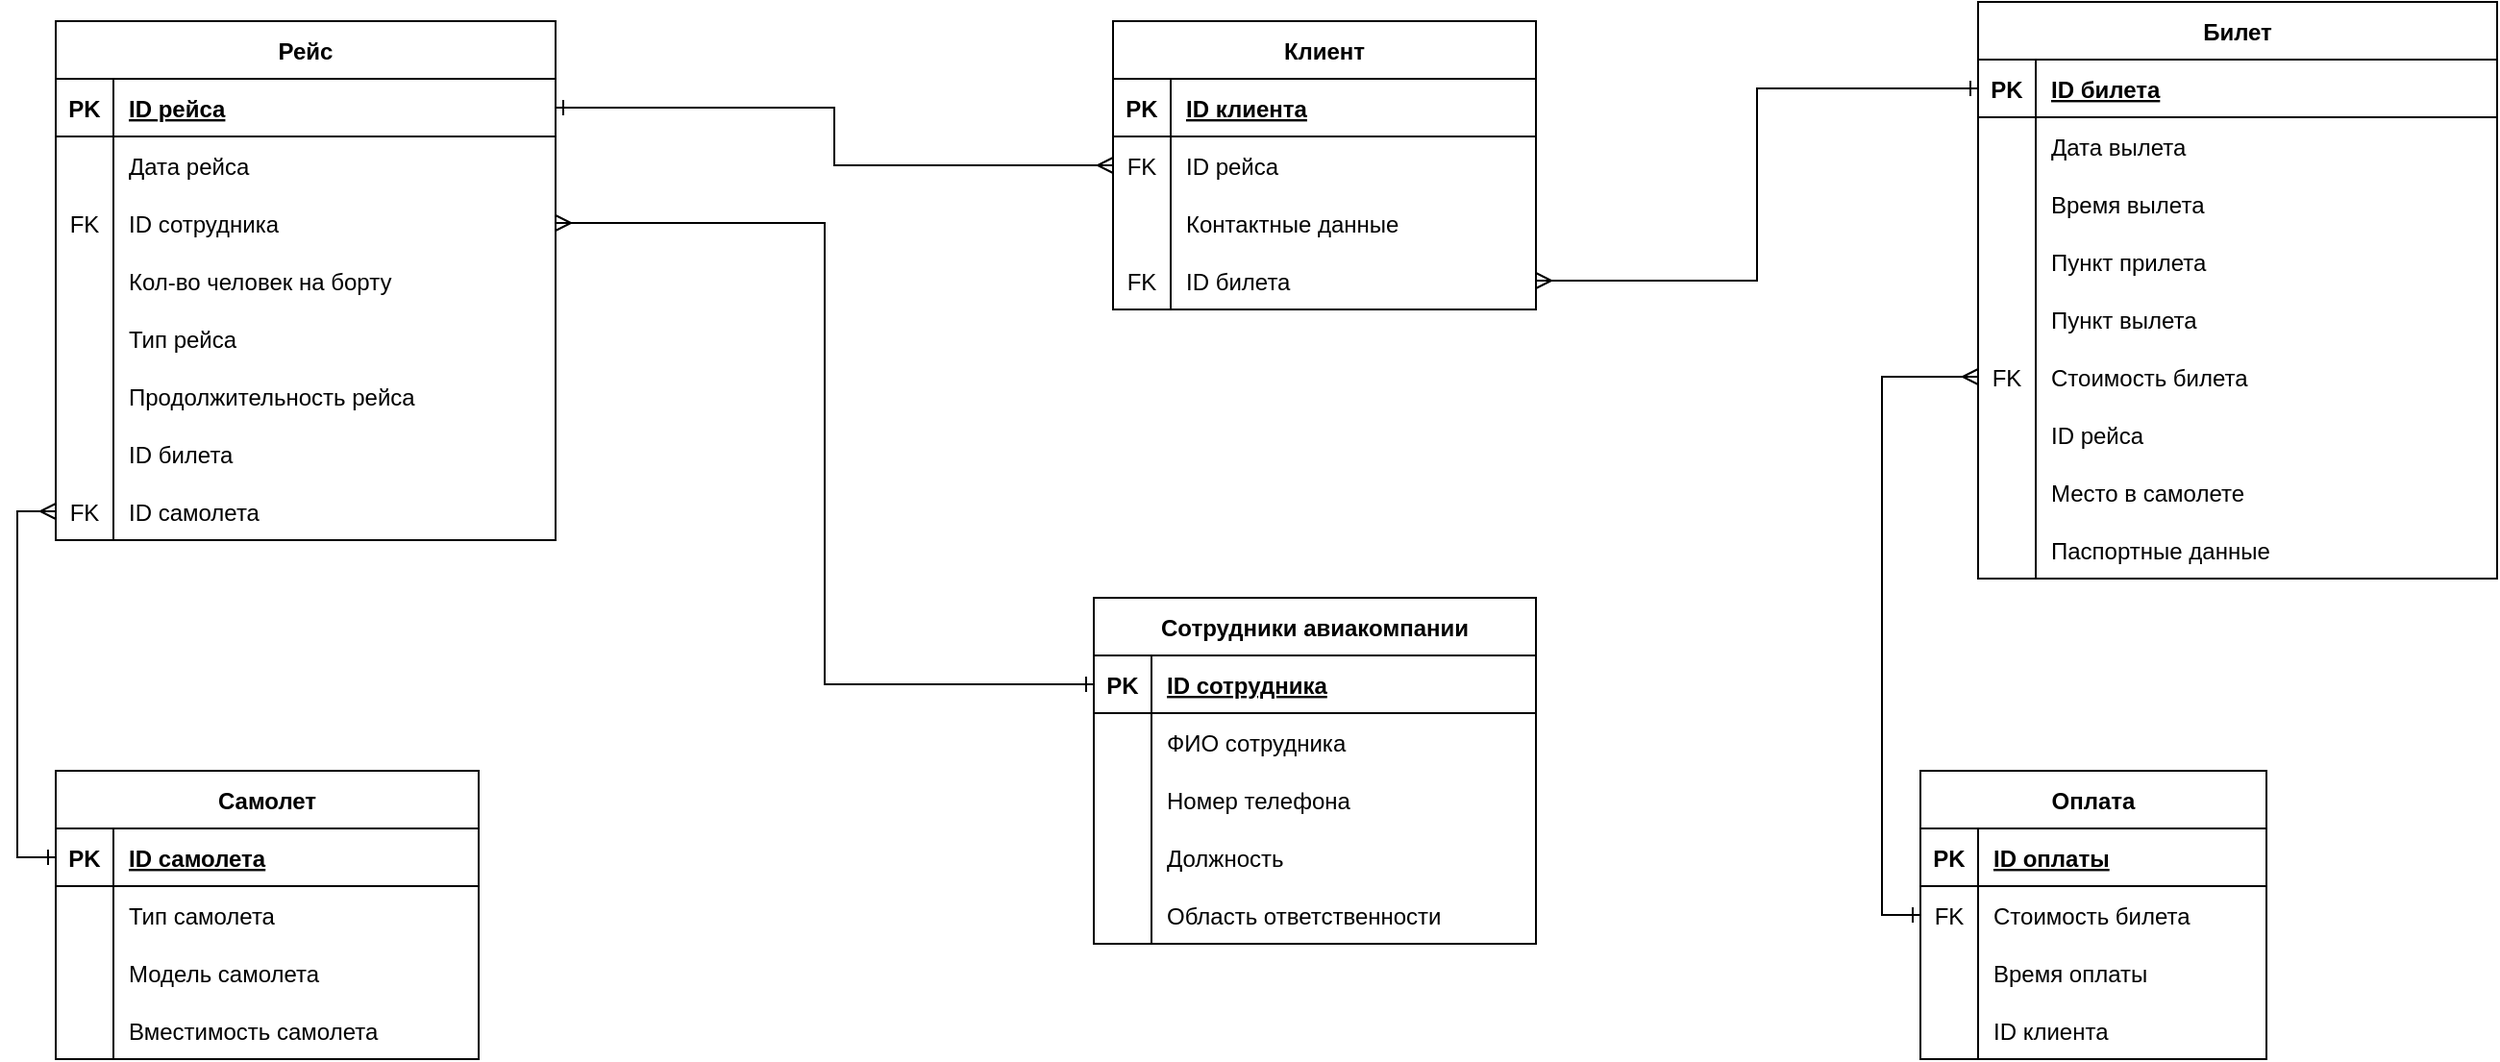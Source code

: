<mxfile version="20.5.3" type="device"><diagram id="mZNyuh8ODdB-5tFxRqID" name="Страница 1"><mxGraphModel dx="2591" dy="737" grid="1" gridSize="10" guides="1" tooltips="1" connect="1" arrows="1" fold="1" page="1" pageScale="1" pageWidth="1169" pageHeight="827" math="0" shadow="0"><root><mxCell id="0"/><mxCell id="1" parent="0"/><mxCell id="AOl_K4Vu2gxYPUio9iii-1" value="Клиент" style="shape=table;startSize=30;container=1;collapsible=1;childLayout=tableLayout;fixedRows=1;rowLines=0;fontStyle=1;align=center;resizeLast=1;" parent="1" vertex="1"><mxGeometry x="70" y="140" width="220" height="150" as="geometry"/></mxCell><mxCell id="AOl_K4Vu2gxYPUio9iii-2" value="" style="shape=tableRow;horizontal=0;startSize=0;swimlaneHead=0;swimlaneBody=0;fillColor=none;collapsible=0;dropTarget=0;points=[[0,0.5],[1,0.5]];portConstraint=eastwest;top=0;left=0;right=0;bottom=1;" parent="AOl_K4Vu2gxYPUio9iii-1" vertex="1"><mxGeometry y="30" width="220" height="30" as="geometry"/></mxCell><mxCell id="AOl_K4Vu2gxYPUio9iii-3" value="PK" style="shape=partialRectangle;connectable=0;fillColor=none;top=0;left=0;bottom=0;right=0;fontStyle=1;overflow=hidden;" parent="AOl_K4Vu2gxYPUio9iii-2" vertex="1"><mxGeometry width="30" height="30" as="geometry"><mxRectangle width="30" height="30" as="alternateBounds"/></mxGeometry></mxCell><mxCell id="AOl_K4Vu2gxYPUio9iii-4" value="ID клиента" style="shape=partialRectangle;connectable=0;fillColor=none;top=0;left=0;bottom=0;right=0;align=left;spacingLeft=6;fontStyle=5;overflow=hidden;" parent="AOl_K4Vu2gxYPUio9iii-2" vertex="1"><mxGeometry x="30" width="190" height="30" as="geometry"><mxRectangle width="190" height="30" as="alternateBounds"/></mxGeometry></mxCell><mxCell id="AOl_K4Vu2gxYPUio9iii-5" value="" style="shape=tableRow;horizontal=0;startSize=0;swimlaneHead=0;swimlaneBody=0;fillColor=none;collapsible=0;dropTarget=0;points=[[0,0.5],[1,0.5]];portConstraint=eastwest;top=0;left=0;right=0;bottom=0;" parent="AOl_K4Vu2gxYPUio9iii-1" vertex="1"><mxGeometry y="60" width="220" height="30" as="geometry"/></mxCell><mxCell id="AOl_K4Vu2gxYPUio9iii-6" value="FK" style="shape=partialRectangle;connectable=0;fillColor=none;top=0;left=0;bottom=0;right=0;editable=1;overflow=hidden;" parent="AOl_K4Vu2gxYPUio9iii-5" vertex="1"><mxGeometry width="30" height="30" as="geometry"><mxRectangle width="30" height="30" as="alternateBounds"/></mxGeometry></mxCell><mxCell id="AOl_K4Vu2gxYPUio9iii-7" value="ID рейса " style="shape=partialRectangle;connectable=0;fillColor=none;top=0;left=0;bottom=0;right=0;align=left;spacingLeft=6;overflow=hidden;" parent="AOl_K4Vu2gxYPUio9iii-5" vertex="1"><mxGeometry x="30" width="190" height="30" as="geometry"><mxRectangle width="190" height="30" as="alternateBounds"/></mxGeometry></mxCell><mxCell id="gtutglqUhu_4NHxTx8Qu-15" style="shape=tableRow;horizontal=0;startSize=0;swimlaneHead=0;swimlaneBody=0;fillColor=none;collapsible=0;dropTarget=0;points=[[0,0.5],[1,0.5]];portConstraint=eastwest;top=0;left=0;right=0;bottom=0;" parent="AOl_K4Vu2gxYPUio9iii-1" vertex="1"><mxGeometry y="90" width="220" height="30" as="geometry"/></mxCell><mxCell id="gtutglqUhu_4NHxTx8Qu-16" style="shape=partialRectangle;connectable=0;fillColor=none;top=0;left=0;bottom=0;right=0;editable=1;overflow=hidden;" parent="gtutglqUhu_4NHxTx8Qu-15" vertex="1"><mxGeometry width="30" height="30" as="geometry"><mxRectangle width="30" height="30" as="alternateBounds"/></mxGeometry></mxCell><mxCell id="gtutglqUhu_4NHxTx8Qu-17" value="Контактные данные" style="shape=partialRectangle;connectable=0;fillColor=none;top=0;left=0;bottom=0;right=0;align=left;spacingLeft=6;overflow=hidden;" parent="gtutglqUhu_4NHxTx8Qu-15" vertex="1"><mxGeometry x="30" width="190" height="30" as="geometry"><mxRectangle width="190" height="30" as="alternateBounds"/></mxGeometry></mxCell><mxCell id="gtutglqUhu_4NHxTx8Qu-21" style="shape=tableRow;horizontal=0;startSize=0;swimlaneHead=0;swimlaneBody=0;fillColor=none;collapsible=0;dropTarget=0;points=[[0,0.5],[1,0.5]];portConstraint=eastwest;top=0;left=0;right=0;bottom=0;" parent="AOl_K4Vu2gxYPUio9iii-1" vertex="1"><mxGeometry y="120" width="220" height="30" as="geometry"/></mxCell><mxCell id="gtutglqUhu_4NHxTx8Qu-22" value="FK" style="shape=partialRectangle;connectable=0;fillColor=none;top=0;left=0;bottom=0;right=0;editable=1;overflow=hidden;" parent="gtutglqUhu_4NHxTx8Qu-21" vertex="1"><mxGeometry width="30" height="30" as="geometry"><mxRectangle width="30" height="30" as="alternateBounds"/></mxGeometry></mxCell><mxCell id="gtutglqUhu_4NHxTx8Qu-23" value="ID билета" style="shape=partialRectangle;connectable=0;fillColor=none;top=0;left=0;bottom=0;right=0;align=left;spacingLeft=6;overflow=hidden;" parent="gtutglqUhu_4NHxTx8Qu-21" vertex="1"><mxGeometry x="30" width="190" height="30" as="geometry"><mxRectangle width="190" height="30" as="alternateBounds"/></mxGeometry></mxCell><mxCell id="1QBqiDR37XiQ3ATs7lgn-14" value="Сотрудники авиакомпании" style="shape=table;startSize=30;container=1;collapsible=1;childLayout=tableLayout;fixedRows=1;rowLines=0;fontStyle=1;align=center;resizeLast=1;" parent="1" vertex="1"><mxGeometry x="60" y="440" width="230" height="180" as="geometry"/></mxCell><mxCell id="1QBqiDR37XiQ3ATs7lgn-15" value="" style="shape=tableRow;horizontal=0;startSize=0;swimlaneHead=0;swimlaneBody=0;fillColor=none;collapsible=0;dropTarget=0;points=[[0,0.5],[1,0.5]];portConstraint=eastwest;top=0;left=0;right=0;bottom=1;" parent="1QBqiDR37XiQ3ATs7lgn-14" vertex="1"><mxGeometry y="30" width="230" height="30" as="geometry"/></mxCell><mxCell id="1QBqiDR37XiQ3ATs7lgn-16" value="PK" style="shape=partialRectangle;connectable=0;fillColor=none;top=0;left=0;bottom=0;right=0;fontStyle=1;overflow=hidden;" parent="1QBqiDR37XiQ3ATs7lgn-15" vertex="1"><mxGeometry width="30" height="30" as="geometry"><mxRectangle width="30" height="30" as="alternateBounds"/></mxGeometry></mxCell><mxCell id="1QBqiDR37XiQ3ATs7lgn-17" value="ID сотрудника" style="shape=partialRectangle;connectable=0;fillColor=none;top=0;left=0;bottom=0;right=0;align=left;spacingLeft=6;fontStyle=5;overflow=hidden;" parent="1QBqiDR37XiQ3ATs7lgn-15" vertex="1"><mxGeometry x="30" width="200" height="30" as="geometry"><mxRectangle width="200" height="30" as="alternateBounds"/></mxGeometry></mxCell><mxCell id="1QBqiDR37XiQ3ATs7lgn-18" value="" style="shape=tableRow;horizontal=0;startSize=0;swimlaneHead=0;swimlaneBody=0;fillColor=none;collapsible=0;dropTarget=0;points=[[0,0.5],[1,0.5]];portConstraint=eastwest;top=0;left=0;right=0;bottom=0;" parent="1QBqiDR37XiQ3ATs7lgn-14" vertex="1"><mxGeometry y="60" width="230" height="30" as="geometry"/></mxCell><mxCell id="1QBqiDR37XiQ3ATs7lgn-19" value="" style="shape=partialRectangle;connectable=0;fillColor=none;top=0;left=0;bottom=0;right=0;editable=1;overflow=hidden;" parent="1QBqiDR37XiQ3ATs7lgn-18" vertex="1"><mxGeometry width="30" height="30" as="geometry"><mxRectangle width="30" height="30" as="alternateBounds"/></mxGeometry></mxCell><mxCell id="1QBqiDR37XiQ3ATs7lgn-20" value="ФИО сотрудника" style="shape=partialRectangle;connectable=0;fillColor=none;top=0;left=0;bottom=0;right=0;align=left;spacingLeft=6;overflow=hidden;" parent="1QBqiDR37XiQ3ATs7lgn-18" vertex="1"><mxGeometry x="30" width="200" height="30" as="geometry"><mxRectangle width="200" height="30" as="alternateBounds"/></mxGeometry></mxCell><mxCell id="1QBqiDR37XiQ3ATs7lgn-21" value="" style="shape=tableRow;horizontal=0;startSize=0;swimlaneHead=0;swimlaneBody=0;fillColor=none;collapsible=0;dropTarget=0;points=[[0,0.5],[1,0.5]];portConstraint=eastwest;top=0;left=0;right=0;bottom=0;" parent="1QBqiDR37XiQ3ATs7lgn-14" vertex="1"><mxGeometry y="90" width="230" height="30" as="geometry"/></mxCell><mxCell id="1QBqiDR37XiQ3ATs7lgn-22" value="" style="shape=partialRectangle;connectable=0;fillColor=none;top=0;left=0;bottom=0;right=0;editable=1;overflow=hidden;" parent="1QBqiDR37XiQ3ATs7lgn-21" vertex="1"><mxGeometry width="30" height="30" as="geometry"><mxRectangle width="30" height="30" as="alternateBounds"/></mxGeometry></mxCell><mxCell id="1QBqiDR37XiQ3ATs7lgn-23" value="Номер телефона" style="shape=partialRectangle;connectable=0;fillColor=none;top=0;left=0;bottom=0;right=0;align=left;spacingLeft=6;overflow=hidden;" parent="1QBqiDR37XiQ3ATs7lgn-21" vertex="1"><mxGeometry x="30" width="200" height="30" as="geometry"><mxRectangle width="200" height="30" as="alternateBounds"/></mxGeometry></mxCell><mxCell id="1QBqiDR37XiQ3ATs7lgn-24" value="" style="shape=tableRow;horizontal=0;startSize=0;swimlaneHead=0;swimlaneBody=0;fillColor=none;collapsible=0;dropTarget=0;points=[[0,0.5],[1,0.5]];portConstraint=eastwest;top=0;left=0;right=0;bottom=0;" parent="1QBqiDR37XiQ3ATs7lgn-14" vertex="1"><mxGeometry y="120" width="230" height="30" as="geometry"/></mxCell><mxCell id="1QBqiDR37XiQ3ATs7lgn-25" value="" style="shape=partialRectangle;connectable=0;fillColor=none;top=0;left=0;bottom=0;right=0;editable=1;overflow=hidden;" parent="1QBqiDR37XiQ3ATs7lgn-24" vertex="1"><mxGeometry width="30" height="30" as="geometry"><mxRectangle width="30" height="30" as="alternateBounds"/></mxGeometry></mxCell><mxCell id="1QBqiDR37XiQ3ATs7lgn-26" value="Должность" style="shape=partialRectangle;connectable=0;fillColor=none;top=0;left=0;bottom=0;right=0;align=left;spacingLeft=6;overflow=hidden;" parent="1QBqiDR37XiQ3ATs7lgn-24" vertex="1"><mxGeometry x="30" width="200" height="30" as="geometry"><mxRectangle width="200" height="30" as="alternateBounds"/></mxGeometry></mxCell><mxCell id="1QBqiDR37XiQ3ATs7lgn-40" style="shape=tableRow;horizontal=0;startSize=0;swimlaneHead=0;swimlaneBody=0;fillColor=none;collapsible=0;dropTarget=0;points=[[0,0.5],[1,0.5]];portConstraint=eastwest;top=0;left=0;right=0;bottom=0;" parent="1QBqiDR37XiQ3ATs7lgn-14" vertex="1"><mxGeometry y="150" width="230" height="30" as="geometry"/></mxCell><mxCell id="1QBqiDR37XiQ3ATs7lgn-41" style="shape=partialRectangle;connectable=0;fillColor=none;top=0;left=0;bottom=0;right=0;editable=1;overflow=hidden;" parent="1QBqiDR37XiQ3ATs7lgn-40" vertex="1"><mxGeometry width="30" height="30" as="geometry"><mxRectangle width="30" height="30" as="alternateBounds"/></mxGeometry></mxCell><mxCell id="1QBqiDR37XiQ3ATs7lgn-42" value="Область ответственности" style="shape=partialRectangle;connectable=0;fillColor=none;top=0;left=0;bottom=0;right=0;align=left;spacingLeft=6;overflow=hidden;" parent="1QBqiDR37XiQ3ATs7lgn-40" vertex="1"><mxGeometry x="30" width="200" height="30" as="geometry"><mxRectangle width="200" height="30" as="alternateBounds"/></mxGeometry></mxCell><mxCell id="gtutglqUhu_4NHxTx8Qu-24" value="Билет" style="shape=table;startSize=30;container=1;collapsible=1;childLayout=tableLayout;fixedRows=1;rowLines=0;fontStyle=1;align=center;resizeLast=1;" parent="1" vertex="1"><mxGeometry x="520" y="130" width="270" height="300" as="geometry"/></mxCell><mxCell id="gtutglqUhu_4NHxTx8Qu-25" value="" style="shape=tableRow;horizontal=0;startSize=0;swimlaneHead=0;swimlaneBody=0;fillColor=none;collapsible=0;dropTarget=0;points=[[0,0.5],[1,0.5]];portConstraint=eastwest;top=0;left=0;right=0;bottom=1;" parent="gtutglqUhu_4NHxTx8Qu-24" vertex="1"><mxGeometry y="30" width="270" height="30" as="geometry"/></mxCell><mxCell id="gtutglqUhu_4NHxTx8Qu-26" value="PK" style="shape=partialRectangle;connectable=0;fillColor=none;top=0;left=0;bottom=0;right=0;fontStyle=1;overflow=hidden;" parent="gtutglqUhu_4NHxTx8Qu-25" vertex="1"><mxGeometry width="30" height="30" as="geometry"><mxRectangle width="30" height="30" as="alternateBounds"/></mxGeometry></mxCell><mxCell id="gtutglqUhu_4NHxTx8Qu-27" value="ID билета" style="shape=partialRectangle;connectable=0;fillColor=none;top=0;left=0;bottom=0;right=0;align=left;spacingLeft=6;fontStyle=5;overflow=hidden;" parent="gtutglqUhu_4NHxTx8Qu-25" vertex="1"><mxGeometry x="30" width="240" height="30" as="geometry"><mxRectangle width="240" height="30" as="alternateBounds"/></mxGeometry></mxCell><mxCell id="gtutglqUhu_4NHxTx8Qu-28" value="" style="shape=tableRow;horizontal=0;startSize=0;swimlaneHead=0;swimlaneBody=0;fillColor=none;collapsible=0;dropTarget=0;points=[[0,0.5],[1,0.5]];portConstraint=eastwest;top=0;left=0;right=0;bottom=0;" parent="gtutglqUhu_4NHxTx8Qu-24" vertex="1"><mxGeometry y="60" width="270" height="30" as="geometry"/></mxCell><mxCell id="gtutglqUhu_4NHxTx8Qu-29" value="" style="shape=partialRectangle;connectable=0;fillColor=none;top=0;left=0;bottom=0;right=0;editable=1;overflow=hidden;" parent="gtutglqUhu_4NHxTx8Qu-28" vertex="1"><mxGeometry width="30" height="30" as="geometry"><mxRectangle width="30" height="30" as="alternateBounds"/></mxGeometry></mxCell><mxCell id="gtutglqUhu_4NHxTx8Qu-30" value="Дата вылета" style="shape=partialRectangle;connectable=0;fillColor=none;top=0;left=0;bottom=0;right=0;align=left;spacingLeft=6;overflow=hidden;" parent="gtutglqUhu_4NHxTx8Qu-28" vertex="1"><mxGeometry x="30" width="240" height="30" as="geometry"><mxRectangle width="240" height="30" as="alternateBounds"/></mxGeometry></mxCell><mxCell id="4Zf_6m6rm9GODiujFpxw-58" style="shape=tableRow;horizontal=0;startSize=0;swimlaneHead=0;swimlaneBody=0;fillColor=none;collapsible=0;dropTarget=0;points=[[0,0.5],[1,0.5]];portConstraint=eastwest;top=0;left=0;right=0;bottom=0;" parent="gtutglqUhu_4NHxTx8Qu-24" vertex="1"><mxGeometry y="90" width="270" height="30" as="geometry"/></mxCell><mxCell id="4Zf_6m6rm9GODiujFpxw-59" style="shape=partialRectangle;connectable=0;fillColor=none;top=0;left=0;bottom=0;right=0;editable=1;overflow=hidden;" parent="4Zf_6m6rm9GODiujFpxw-58" vertex="1"><mxGeometry width="30" height="30" as="geometry"><mxRectangle width="30" height="30" as="alternateBounds"/></mxGeometry></mxCell><mxCell id="4Zf_6m6rm9GODiujFpxw-60" value="Время вылета" style="shape=partialRectangle;connectable=0;fillColor=none;top=0;left=0;bottom=0;right=0;align=left;spacingLeft=6;overflow=hidden;" parent="4Zf_6m6rm9GODiujFpxw-58" vertex="1"><mxGeometry x="30" width="240" height="30" as="geometry"><mxRectangle width="240" height="30" as="alternateBounds"/></mxGeometry></mxCell><mxCell id="4Zf_6m6rm9GODiujFpxw-55" style="shape=tableRow;horizontal=0;startSize=0;swimlaneHead=0;swimlaneBody=0;fillColor=none;collapsible=0;dropTarget=0;points=[[0,0.5],[1,0.5]];portConstraint=eastwest;top=0;left=0;right=0;bottom=0;" parent="gtutglqUhu_4NHxTx8Qu-24" vertex="1"><mxGeometry y="120" width="270" height="30" as="geometry"/></mxCell><mxCell id="4Zf_6m6rm9GODiujFpxw-56" style="shape=partialRectangle;connectable=0;fillColor=none;top=0;left=0;bottom=0;right=0;editable=1;overflow=hidden;" parent="4Zf_6m6rm9GODiujFpxw-55" vertex="1"><mxGeometry width="30" height="30" as="geometry"><mxRectangle width="30" height="30" as="alternateBounds"/></mxGeometry></mxCell><mxCell id="4Zf_6m6rm9GODiujFpxw-57" value="Пункт прилета" style="shape=partialRectangle;connectable=0;fillColor=none;top=0;left=0;bottom=0;right=0;align=left;spacingLeft=6;overflow=hidden;" parent="4Zf_6m6rm9GODiujFpxw-55" vertex="1"><mxGeometry x="30" width="240" height="30" as="geometry"><mxRectangle width="240" height="30" as="alternateBounds"/></mxGeometry></mxCell><mxCell id="4Zf_6m6rm9GODiujFpxw-52" style="shape=tableRow;horizontal=0;startSize=0;swimlaneHead=0;swimlaneBody=0;fillColor=none;collapsible=0;dropTarget=0;points=[[0,0.5],[1,0.5]];portConstraint=eastwest;top=0;left=0;right=0;bottom=0;" parent="gtutglqUhu_4NHxTx8Qu-24" vertex="1"><mxGeometry y="150" width="270" height="30" as="geometry"/></mxCell><mxCell id="4Zf_6m6rm9GODiujFpxw-53" style="shape=partialRectangle;connectable=0;fillColor=none;top=0;left=0;bottom=0;right=0;editable=1;overflow=hidden;" parent="4Zf_6m6rm9GODiujFpxw-52" vertex="1"><mxGeometry width="30" height="30" as="geometry"><mxRectangle width="30" height="30" as="alternateBounds"/></mxGeometry></mxCell><mxCell id="4Zf_6m6rm9GODiujFpxw-54" value="Пункт вылета" style="shape=partialRectangle;connectable=0;fillColor=none;top=0;left=0;bottom=0;right=0;align=left;spacingLeft=6;overflow=hidden;" parent="4Zf_6m6rm9GODiujFpxw-52" vertex="1"><mxGeometry x="30" width="240" height="30" as="geometry"><mxRectangle width="240" height="30" as="alternateBounds"/></mxGeometry></mxCell><mxCell id="gtutglqUhu_4NHxTx8Qu-31" value="" style="shape=tableRow;horizontal=0;startSize=0;swimlaneHead=0;swimlaneBody=0;fillColor=none;collapsible=0;dropTarget=0;points=[[0,0.5],[1,0.5]];portConstraint=eastwest;top=0;left=0;right=0;bottom=0;" parent="gtutglqUhu_4NHxTx8Qu-24" vertex="1"><mxGeometry y="180" width="270" height="30" as="geometry"/></mxCell><mxCell id="gtutglqUhu_4NHxTx8Qu-32" value="FK" style="shape=partialRectangle;connectable=0;fillColor=none;top=0;left=0;bottom=0;right=0;editable=1;overflow=hidden;" parent="gtutglqUhu_4NHxTx8Qu-31" vertex="1"><mxGeometry width="30" height="30" as="geometry"><mxRectangle width="30" height="30" as="alternateBounds"/></mxGeometry></mxCell><mxCell id="gtutglqUhu_4NHxTx8Qu-33" value="Стоимость билета" style="shape=partialRectangle;connectable=0;fillColor=none;top=0;left=0;bottom=0;right=0;align=left;spacingLeft=6;overflow=hidden;" parent="gtutglqUhu_4NHxTx8Qu-31" vertex="1"><mxGeometry x="30" width="240" height="30" as="geometry"><mxRectangle width="240" height="30" as="alternateBounds"/></mxGeometry></mxCell><mxCell id="gtutglqUhu_4NHxTx8Qu-34" value="" style="shape=tableRow;horizontal=0;startSize=0;swimlaneHead=0;swimlaneBody=0;fillColor=none;collapsible=0;dropTarget=0;points=[[0,0.5],[1,0.5]];portConstraint=eastwest;top=0;left=0;right=0;bottom=0;" parent="gtutglqUhu_4NHxTx8Qu-24" vertex="1"><mxGeometry y="210" width="270" height="30" as="geometry"/></mxCell><mxCell id="gtutglqUhu_4NHxTx8Qu-35" value="" style="shape=partialRectangle;connectable=0;fillColor=none;top=0;left=0;bottom=0;right=0;editable=1;overflow=hidden;" parent="gtutglqUhu_4NHxTx8Qu-34" vertex="1"><mxGeometry width="30" height="30" as="geometry"><mxRectangle width="30" height="30" as="alternateBounds"/></mxGeometry></mxCell><mxCell id="gtutglqUhu_4NHxTx8Qu-36" value="ID рейса" style="shape=partialRectangle;connectable=0;fillColor=none;top=0;left=0;bottom=0;right=0;align=left;spacingLeft=6;overflow=hidden;" parent="gtutglqUhu_4NHxTx8Qu-34" vertex="1"><mxGeometry x="30" width="240" height="30" as="geometry"><mxRectangle width="240" height="30" as="alternateBounds"/></mxGeometry></mxCell><mxCell id="4Zf_6m6rm9GODiujFpxw-49" style="shape=tableRow;horizontal=0;startSize=0;swimlaneHead=0;swimlaneBody=0;fillColor=none;collapsible=0;dropTarget=0;points=[[0,0.5],[1,0.5]];portConstraint=eastwest;top=0;left=0;right=0;bottom=0;" parent="gtutglqUhu_4NHxTx8Qu-24" vertex="1"><mxGeometry y="240" width="270" height="30" as="geometry"/></mxCell><mxCell id="4Zf_6m6rm9GODiujFpxw-50" style="shape=partialRectangle;connectable=0;fillColor=none;top=0;left=0;bottom=0;right=0;editable=1;overflow=hidden;" parent="4Zf_6m6rm9GODiujFpxw-49" vertex="1"><mxGeometry width="30" height="30" as="geometry"><mxRectangle width="30" height="30" as="alternateBounds"/></mxGeometry></mxCell><mxCell id="4Zf_6m6rm9GODiujFpxw-51" value="Место в самолете" style="shape=partialRectangle;connectable=0;fillColor=none;top=0;left=0;bottom=0;right=0;align=left;spacingLeft=6;overflow=hidden;" parent="4Zf_6m6rm9GODiujFpxw-49" vertex="1"><mxGeometry x="30" width="240" height="30" as="geometry"><mxRectangle width="240" height="30" as="alternateBounds"/></mxGeometry></mxCell><mxCell id="rTBMAgvuG7PS4RTkShuV-1" style="shape=tableRow;horizontal=0;startSize=0;swimlaneHead=0;swimlaneBody=0;fillColor=none;collapsible=0;dropTarget=0;points=[[0,0.5],[1,0.5]];portConstraint=eastwest;top=0;left=0;right=0;bottom=0;" vertex="1" parent="gtutglqUhu_4NHxTx8Qu-24"><mxGeometry y="270" width="270" height="30" as="geometry"/></mxCell><mxCell id="rTBMAgvuG7PS4RTkShuV-2" style="shape=partialRectangle;connectable=0;fillColor=none;top=0;left=0;bottom=0;right=0;editable=1;overflow=hidden;" vertex="1" parent="rTBMAgvuG7PS4RTkShuV-1"><mxGeometry width="30" height="30" as="geometry"><mxRectangle width="30" height="30" as="alternateBounds"/></mxGeometry></mxCell><mxCell id="rTBMAgvuG7PS4RTkShuV-3" value="Паспортные данные" style="shape=partialRectangle;connectable=0;fillColor=none;top=0;left=0;bottom=0;right=0;align=left;spacingLeft=6;overflow=hidden;" vertex="1" parent="rTBMAgvuG7PS4RTkShuV-1"><mxGeometry x="30" width="240" height="30" as="geometry"><mxRectangle width="240" height="30" as="alternateBounds"/></mxGeometry></mxCell><mxCell id="gtutglqUhu_4NHxTx8Qu-37" value="Рейс" style="shape=table;startSize=30;container=1;collapsible=1;childLayout=tableLayout;fixedRows=1;rowLines=0;fontStyle=1;align=center;resizeLast=1;" parent="1" vertex="1"><mxGeometry x="-480" y="140" width="260" height="270" as="geometry"/></mxCell><mxCell id="gtutglqUhu_4NHxTx8Qu-38" value="" style="shape=tableRow;horizontal=0;startSize=0;swimlaneHead=0;swimlaneBody=0;fillColor=none;collapsible=0;dropTarget=0;points=[[0,0.5],[1,0.5]];portConstraint=eastwest;top=0;left=0;right=0;bottom=1;" parent="gtutglqUhu_4NHxTx8Qu-37" vertex="1"><mxGeometry y="30" width="260" height="30" as="geometry"/></mxCell><mxCell id="gtutglqUhu_4NHxTx8Qu-39" value="PK" style="shape=partialRectangle;connectable=0;fillColor=none;top=0;left=0;bottom=0;right=0;fontStyle=1;overflow=hidden;" parent="gtutglqUhu_4NHxTx8Qu-38" vertex="1"><mxGeometry width="30" height="30" as="geometry"><mxRectangle width="30" height="30" as="alternateBounds"/></mxGeometry></mxCell><mxCell id="gtutglqUhu_4NHxTx8Qu-40" value="ID рейса" style="shape=partialRectangle;connectable=0;fillColor=none;top=0;left=0;bottom=0;right=0;align=left;spacingLeft=6;fontStyle=5;overflow=hidden;" parent="gtutglqUhu_4NHxTx8Qu-38" vertex="1"><mxGeometry x="30" width="230" height="30" as="geometry"><mxRectangle width="230" height="30" as="alternateBounds"/></mxGeometry></mxCell><mxCell id="gtutglqUhu_4NHxTx8Qu-41" value="" style="shape=tableRow;horizontal=0;startSize=0;swimlaneHead=0;swimlaneBody=0;fillColor=none;collapsible=0;dropTarget=0;points=[[0,0.5],[1,0.5]];portConstraint=eastwest;top=0;left=0;right=0;bottom=0;" parent="gtutglqUhu_4NHxTx8Qu-37" vertex="1"><mxGeometry y="60" width="260" height="30" as="geometry"/></mxCell><mxCell id="gtutglqUhu_4NHxTx8Qu-42" value="" style="shape=partialRectangle;connectable=0;fillColor=none;top=0;left=0;bottom=0;right=0;editable=1;overflow=hidden;" parent="gtutglqUhu_4NHxTx8Qu-41" vertex="1"><mxGeometry width="30" height="30" as="geometry"><mxRectangle width="30" height="30" as="alternateBounds"/></mxGeometry></mxCell><mxCell id="gtutglqUhu_4NHxTx8Qu-43" value="Дата рейса" style="shape=partialRectangle;connectable=0;fillColor=none;top=0;left=0;bottom=0;right=0;align=left;spacingLeft=6;overflow=hidden;" parent="gtutglqUhu_4NHxTx8Qu-41" vertex="1"><mxGeometry x="30" width="230" height="30" as="geometry"><mxRectangle width="230" height="30" as="alternateBounds"/></mxGeometry></mxCell><mxCell id="4Zf_6m6rm9GODiujFpxw-96" value="" style="shape=tableRow;horizontal=0;startSize=0;swimlaneHead=0;swimlaneBody=0;fillColor=none;collapsible=0;dropTarget=0;points=[[0,0.5],[1,0.5]];portConstraint=eastwest;top=0;left=0;right=0;bottom=0;" parent="gtutglqUhu_4NHxTx8Qu-37" vertex="1"><mxGeometry y="90" width="260" height="30" as="geometry"/></mxCell><mxCell id="4Zf_6m6rm9GODiujFpxw-97" value="FK" style="shape=partialRectangle;connectable=0;fillColor=none;top=0;left=0;bottom=0;right=0;editable=1;overflow=hidden;" parent="4Zf_6m6rm9GODiujFpxw-96" vertex="1"><mxGeometry width="30" height="30" as="geometry"><mxRectangle width="30" height="30" as="alternateBounds"/></mxGeometry></mxCell><mxCell id="4Zf_6m6rm9GODiujFpxw-98" value="ID сотрудника" style="shape=partialRectangle;connectable=0;fillColor=none;top=0;left=0;bottom=0;right=0;align=left;spacingLeft=6;overflow=hidden;" parent="4Zf_6m6rm9GODiujFpxw-96" vertex="1"><mxGeometry x="30" width="230" height="30" as="geometry"><mxRectangle width="230" height="30" as="alternateBounds"/></mxGeometry></mxCell><mxCell id="gtutglqUhu_4NHxTx8Qu-50" style="shape=tableRow;horizontal=0;startSize=0;swimlaneHead=0;swimlaneBody=0;fillColor=none;collapsible=0;dropTarget=0;points=[[0,0.5],[1,0.5]];portConstraint=eastwest;top=0;left=0;right=0;bottom=0;" parent="gtutglqUhu_4NHxTx8Qu-37" vertex="1"><mxGeometry y="120" width="260" height="30" as="geometry"/></mxCell><mxCell id="gtutglqUhu_4NHxTx8Qu-51" style="shape=partialRectangle;connectable=0;fillColor=none;top=0;left=0;bottom=0;right=0;editable=1;overflow=hidden;" parent="gtutglqUhu_4NHxTx8Qu-50" vertex="1"><mxGeometry width="30" height="30" as="geometry"><mxRectangle width="30" height="30" as="alternateBounds"/></mxGeometry></mxCell><mxCell id="gtutglqUhu_4NHxTx8Qu-52" value="Кол-во человек на борту " style="shape=partialRectangle;connectable=0;fillColor=none;top=0;left=0;bottom=0;right=0;align=left;spacingLeft=6;overflow=hidden;" parent="gtutglqUhu_4NHxTx8Qu-50" vertex="1"><mxGeometry x="30" width="230" height="30" as="geometry"><mxRectangle width="230" height="30" as="alternateBounds"/></mxGeometry></mxCell><mxCell id="gtutglqUhu_4NHxTx8Qu-53" style="shape=tableRow;horizontal=0;startSize=0;swimlaneHead=0;swimlaneBody=0;fillColor=none;collapsible=0;dropTarget=0;points=[[0,0.5],[1,0.5]];portConstraint=eastwest;top=0;left=0;right=0;bottom=0;" parent="gtutglqUhu_4NHxTx8Qu-37" vertex="1"><mxGeometry y="150" width="260" height="30" as="geometry"/></mxCell><mxCell id="gtutglqUhu_4NHxTx8Qu-54" style="shape=partialRectangle;connectable=0;fillColor=none;top=0;left=0;bottom=0;right=0;editable=1;overflow=hidden;" parent="gtutglqUhu_4NHxTx8Qu-53" vertex="1"><mxGeometry width="30" height="30" as="geometry"><mxRectangle width="30" height="30" as="alternateBounds"/></mxGeometry></mxCell><mxCell id="gtutglqUhu_4NHxTx8Qu-55" value="Тип рейса" style="shape=partialRectangle;connectable=0;fillColor=none;top=0;left=0;bottom=0;right=0;align=left;spacingLeft=6;overflow=hidden;" parent="gtutglqUhu_4NHxTx8Qu-53" vertex="1"><mxGeometry x="30" width="230" height="30" as="geometry"><mxRectangle width="230" height="30" as="alternateBounds"/></mxGeometry></mxCell><mxCell id="gtutglqUhu_4NHxTx8Qu-56" style="shape=tableRow;horizontal=0;startSize=0;swimlaneHead=0;swimlaneBody=0;fillColor=none;collapsible=0;dropTarget=0;points=[[0,0.5],[1,0.5]];portConstraint=eastwest;top=0;left=0;right=0;bottom=0;" parent="gtutglqUhu_4NHxTx8Qu-37" vertex="1"><mxGeometry y="180" width="260" height="30" as="geometry"/></mxCell><mxCell id="gtutglqUhu_4NHxTx8Qu-57" style="shape=partialRectangle;connectable=0;fillColor=none;top=0;left=0;bottom=0;right=0;editable=1;overflow=hidden;" parent="gtutglqUhu_4NHxTx8Qu-56" vertex="1"><mxGeometry width="30" height="30" as="geometry"><mxRectangle width="30" height="30" as="alternateBounds"/></mxGeometry></mxCell><mxCell id="gtutglqUhu_4NHxTx8Qu-58" value="Продолжительность рейса" style="shape=partialRectangle;connectable=0;fillColor=none;top=0;left=0;bottom=0;right=0;align=left;spacingLeft=6;overflow=hidden;" parent="gtutglqUhu_4NHxTx8Qu-56" vertex="1"><mxGeometry x="30" width="230" height="30" as="geometry"><mxRectangle width="230" height="30" as="alternateBounds"/></mxGeometry></mxCell><mxCell id="gtutglqUhu_4NHxTx8Qu-59" style="shape=tableRow;horizontal=0;startSize=0;swimlaneHead=0;swimlaneBody=0;fillColor=none;collapsible=0;dropTarget=0;points=[[0,0.5],[1,0.5]];portConstraint=eastwest;top=0;left=0;right=0;bottom=0;" parent="gtutglqUhu_4NHxTx8Qu-37" vertex="1"><mxGeometry y="210" width="260" height="30" as="geometry"/></mxCell><mxCell id="gtutglqUhu_4NHxTx8Qu-60" style="shape=partialRectangle;connectable=0;fillColor=none;top=0;left=0;bottom=0;right=0;editable=1;overflow=hidden;" parent="gtutglqUhu_4NHxTx8Qu-59" vertex="1"><mxGeometry width="30" height="30" as="geometry"><mxRectangle width="30" height="30" as="alternateBounds"/></mxGeometry></mxCell><mxCell id="gtutglqUhu_4NHxTx8Qu-61" value="ID билета" style="shape=partialRectangle;connectable=0;fillColor=none;top=0;left=0;bottom=0;right=0;align=left;spacingLeft=6;overflow=hidden;" parent="gtutglqUhu_4NHxTx8Qu-59" vertex="1"><mxGeometry x="30" width="230" height="30" as="geometry"><mxRectangle width="230" height="30" as="alternateBounds"/></mxGeometry></mxCell><mxCell id="4Zf_6m6rm9GODiujFpxw-61" style="shape=tableRow;horizontal=0;startSize=0;swimlaneHead=0;swimlaneBody=0;fillColor=none;collapsible=0;dropTarget=0;points=[[0,0.5],[1,0.5]];portConstraint=eastwest;top=0;left=0;right=0;bottom=0;" parent="gtutglqUhu_4NHxTx8Qu-37" vertex="1"><mxGeometry y="240" width="260" height="30" as="geometry"/></mxCell><mxCell id="4Zf_6m6rm9GODiujFpxw-62" value="FK" style="shape=partialRectangle;connectable=0;fillColor=none;top=0;left=0;bottom=0;right=0;editable=1;overflow=hidden;" parent="4Zf_6m6rm9GODiujFpxw-61" vertex="1"><mxGeometry width="30" height="30" as="geometry"><mxRectangle width="30" height="30" as="alternateBounds"/></mxGeometry></mxCell><mxCell id="4Zf_6m6rm9GODiujFpxw-63" value="ID самолета" style="shape=partialRectangle;connectable=0;fillColor=none;top=0;left=0;bottom=0;right=0;align=left;spacingLeft=6;overflow=hidden;" parent="4Zf_6m6rm9GODiujFpxw-61" vertex="1"><mxGeometry x="30" width="230" height="30" as="geometry"><mxRectangle width="230" height="30" as="alternateBounds"/></mxGeometry></mxCell><mxCell id="4Zf_6m6rm9GODiujFpxw-1" value="Самолет" style="shape=table;startSize=30;container=1;collapsible=1;childLayout=tableLayout;fixedRows=1;rowLines=0;fontStyle=1;align=center;resizeLast=1;" parent="1" vertex="1"><mxGeometry x="-480" y="530" width="220" height="150" as="geometry"/></mxCell><mxCell id="4Zf_6m6rm9GODiujFpxw-2" value="" style="shape=tableRow;horizontal=0;startSize=0;swimlaneHead=0;swimlaneBody=0;fillColor=none;collapsible=0;dropTarget=0;points=[[0,0.5],[1,0.5]];portConstraint=eastwest;top=0;left=0;right=0;bottom=1;" parent="4Zf_6m6rm9GODiujFpxw-1" vertex="1"><mxGeometry y="30" width="220" height="30" as="geometry"/></mxCell><mxCell id="4Zf_6m6rm9GODiujFpxw-3" value="PK" style="shape=partialRectangle;connectable=0;fillColor=none;top=0;left=0;bottom=0;right=0;fontStyle=1;overflow=hidden;" parent="4Zf_6m6rm9GODiujFpxw-2" vertex="1"><mxGeometry width="30" height="30" as="geometry"><mxRectangle width="30" height="30" as="alternateBounds"/></mxGeometry></mxCell><mxCell id="4Zf_6m6rm9GODiujFpxw-4" value="ID самолета" style="shape=partialRectangle;connectable=0;fillColor=none;top=0;left=0;bottom=0;right=0;align=left;spacingLeft=6;fontStyle=5;overflow=hidden;" parent="4Zf_6m6rm9GODiujFpxw-2" vertex="1"><mxGeometry x="30" width="190" height="30" as="geometry"><mxRectangle width="190" height="30" as="alternateBounds"/></mxGeometry></mxCell><mxCell id="4Zf_6m6rm9GODiujFpxw-5" value="" style="shape=tableRow;horizontal=0;startSize=0;swimlaneHead=0;swimlaneBody=0;fillColor=none;collapsible=0;dropTarget=0;points=[[0,0.5],[1,0.5]];portConstraint=eastwest;top=0;left=0;right=0;bottom=0;" parent="4Zf_6m6rm9GODiujFpxw-1" vertex="1"><mxGeometry y="60" width="220" height="30" as="geometry"/></mxCell><mxCell id="4Zf_6m6rm9GODiujFpxw-6" value="" style="shape=partialRectangle;connectable=0;fillColor=none;top=0;left=0;bottom=0;right=0;editable=1;overflow=hidden;" parent="4Zf_6m6rm9GODiujFpxw-5" vertex="1"><mxGeometry width="30" height="30" as="geometry"><mxRectangle width="30" height="30" as="alternateBounds"/></mxGeometry></mxCell><mxCell id="4Zf_6m6rm9GODiujFpxw-7" value="Тип самолета" style="shape=partialRectangle;connectable=0;fillColor=none;top=0;left=0;bottom=0;right=0;align=left;spacingLeft=6;overflow=hidden;" parent="4Zf_6m6rm9GODiujFpxw-5" vertex="1"><mxGeometry x="30" width="190" height="30" as="geometry"><mxRectangle width="190" height="30" as="alternateBounds"/></mxGeometry></mxCell><mxCell id="4Zf_6m6rm9GODiujFpxw-8" value="" style="shape=tableRow;horizontal=0;startSize=0;swimlaneHead=0;swimlaneBody=0;fillColor=none;collapsible=0;dropTarget=0;points=[[0,0.5],[1,0.5]];portConstraint=eastwest;top=0;left=0;right=0;bottom=0;" parent="4Zf_6m6rm9GODiujFpxw-1" vertex="1"><mxGeometry y="90" width="220" height="30" as="geometry"/></mxCell><mxCell id="4Zf_6m6rm9GODiujFpxw-9" value="" style="shape=partialRectangle;connectable=0;fillColor=none;top=0;left=0;bottom=0;right=0;editable=1;overflow=hidden;" parent="4Zf_6m6rm9GODiujFpxw-8" vertex="1"><mxGeometry width="30" height="30" as="geometry"><mxRectangle width="30" height="30" as="alternateBounds"/></mxGeometry></mxCell><mxCell id="4Zf_6m6rm9GODiujFpxw-10" value="Модель самолета" style="shape=partialRectangle;connectable=0;fillColor=none;top=0;left=0;bottom=0;right=0;align=left;spacingLeft=6;overflow=hidden;" parent="4Zf_6m6rm9GODiujFpxw-8" vertex="1"><mxGeometry x="30" width="190" height="30" as="geometry"><mxRectangle width="190" height="30" as="alternateBounds"/></mxGeometry></mxCell><mxCell id="4Zf_6m6rm9GODiujFpxw-11" value="" style="shape=tableRow;horizontal=0;startSize=0;swimlaneHead=0;swimlaneBody=0;fillColor=none;collapsible=0;dropTarget=0;points=[[0,0.5],[1,0.5]];portConstraint=eastwest;top=0;left=0;right=0;bottom=0;" parent="4Zf_6m6rm9GODiujFpxw-1" vertex="1"><mxGeometry y="120" width="220" height="30" as="geometry"/></mxCell><mxCell id="4Zf_6m6rm9GODiujFpxw-12" value="" style="shape=partialRectangle;connectable=0;fillColor=none;top=0;left=0;bottom=0;right=0;editable=1;overflow=hidden;" parent="4Zf_6m6rm9GODiujFpxw-11" vertex="1"><mxGeometry width="30" height="30" as="geometry"><mxRectangle width="30" height="30" as="alternateBounds"/></mxGeometry></mxCell><mxCell id="4Zf_6m6rm9GODiujFpxw-13" value="Вместимость самолета" style="shape=partialRectangle;connectable=0;fillColor=none;top=0;left=0;bottom=0;right=0;align=left;spacingLeft=6;overflow=hidden;" parent="4Zf_6m6rm9GODiujFpxw-11" vertex="1"><mxGeometry x="30" width="190" height="30" as="geometry"><mxRectangle width="190" height="30" as="alternateBounds"/></mxGeometry></mxCell><mxCell id="4Zf_6m6rm9GODiujFpxw-27" value="Оплата" style="shape=table;startSize=30;container=1;collapsible=1;childLayout=tableLayout;fixedRows=1;rowLines=0;fontStyle=1;align=center;resizeLast=1;" parent="1" vertex="1"><mxGeometry x="490" y="530" width="180" height="150" as="geometry"/></mxCell><mxCell id="4Zf_6m6rm9GODiujFpxw-28" value="" style="shape=tableRow;horizontal=0;startSize=0;swimlaneHead=0;swimlaneBody=0;fillColor=none;collapsible=0;dropTarget=0;points=[[0,0.5],[1,0.5]];portConstraint=eastwest;top=0;left=0;right=0;bottom=1;" parent="4Zf_6m6rm9GODiujFpxw-27" vertex="1"><mxGeometry y="30" width="180" height="30" as="geometry"/></mxCell><mxCell id="4Zf_6m6rm9GODiujFpxw-29" value="PK" style="shape=partialRectangle;connectable=0;fillColor=none;top=0;left=0;bottom=0;right=0;fontStyle=1;overflow=hidden;" parent="4Zf_6m6rm9GODiujFpxw-28" vertex="1"><mxGeometry width="30" height="30" as="geometry"><mxRectangle width="30" height="30" as="alternateBounds"/></mxGeometry></mxCell><mxCell id="4Zf_6m6rm9GODiujFpxw-30" value="ID оплаты" style="shape=partialRectangle;connectable=0;fillColor=none;top=0;left=0;bottom=0;right=0;align=left;spacingLeft=6;fontStyle=5;overflow=hidden;" parent="4Zf_6m6rm9GODiujFpxw-28" vertex="1"><mxGeometry x="30" width="150" height="30" as="geometry"><mxRectangle width="150" height="30" as="alternateBounds"/></mxGeometry></mxCell><mxCell id="4Zf_6m6rm9GODiujFpxw-31" value="" style="shape=tableRow;horizontal=0;startSize=0;swimlaneHead=0;swimlaneBody=0;fillColor=none;collapsible=0;dropTarget=0;points=[[0,0.5],[1,0.5]];portConstraint=eastwest;top=0;left=0;right=0;bottom=0;" parent="4Zf_6m6rm9GODiujFpxw-27" vertex="1"><mxGeometry y="60" width="180" height="30" as="geometry"/></mxCell><mxCell id="4Zf_6m6rm9GODiujFpxw-32" value="FK" style="shape=partialRectangle;connectable=0;fillColor=none;top=0;left=0;bottom=0;right=0;editable=1;overflow=hidden;" parent="4Zf_6m6rm9GODiujFpxw-31" vertex="1"><mxGeometry width="30" height="30" as="geometry"><mxRectangle width="30" height="30" as="alternateBounds"/></mxGeometry></mxCell><mxCell id="4Zf_6m6rm9GODiujFpxw-33" value="Стоимость билета" style="shape=partialRectangle;connectable=0;fillColor=none;top=0;left=0;bottom=0;right=0;align=left;spacingLeft=6;overflow=hidden;" parent="4Zf_6m6rm9GODiujFpxw-31" vertex="1"><mxGeometry x="30" width="150" height="30" as="geometry"><mxRectangle width="150" height="30" as="alternateBounds"/></mxGeometry></mxCell><mxCell id="4Zf_6m6rm9GODiujFpxw-34" value="" style="shape=tableRow;horizontal=0;startSize=0;swimlaneHead=0;swimlaneBody=0;fillColor=none;collapsible=0;dropTarget=0;points=[[0,0.5],[1,0.5]];portConstraint=eastwest;top=0;left=0;right=0;bottom=0;" parent="4Zf_6m6rm9GODiujFpxw-27" vertex="1"><mxGeometry y="90" width="180" height="30" as="geometry"/></mxCell><mxCell id="4Zf_6m6rm9GODiujFpxw-35" value="" style="shape=partialRectangle;connectable=0;fillColor=none;top=0;left=0;bottom=0;right=0;editable=1;overflow=hidden;" parent="4Zf_6m6rm9GODiujFpxw-34" vertex="1"><mxGeometry width="30" height="30" as="geometry"><mxRectangle width="30" height="30" as="alternateBounds"/></mxGeometry></mxCell><mxCell id="4Zf_6m6rm9GODiujFpxw-36" value="Время оплаты" style="shape=partialRectangle;connectable=0;fillColor=none;top=0;left=0;bottom=0;right=0;align=left;spacingLeft=6;overflow=hidden;" parent="4Zf_6m6rm9GODiujFpxw-34" vertex="1"><mxGeometry x="30" width="150" height="30" as="geometry"><mxRectangle width="150" height="30" as="alternateBounds"/></mxGeometry></mxCell><mxCell id="4Zf_6m6rm9GODiujFpxw-112" style="shape=tableRow;horizontal=0;startSize=0;swimlaneHead=0;swimlaneBody=0;fillColor=none;collapsible=0;dropTarget=0;points=[[0,0.5],[1,0.5]];portConstraint=eastwest;top=0;left=0;right=0;bottom=0;" parent="4Zf_6m6rm9GODiujFpxw-27" vertex="1"><mxGeometry y="120" width="180" height="30" as="geometry"/></mxCell><mxCell id="4Zf_6m6rm9GODiujFpxw-113" style="shape=partialRectangle;connectable=0;fillColor=none;top=0;left=0;bottom=0;right=0;editable=1;overflow=hidden;" parent="4Zf_6m6rm9GODiujFpxw-112" vertex="1"><mxGeometry width="30" height="30" as="geometry"><mxRectangle width="30" height="30" as="alternateBounds"/></mxGeometry></mxCell><mxCell id="4Zf_6m6rm9GODiujFpxw-114" value="ID клиента" style="shape=partialRectangle;connectable=0;fillColor=none;top=0;left=0;bottom=0;right=0;align=left;spacingLeft=6;overflow=hidden;" parent="4Zf_6m6rm9GODiujFpxw-112" vertex="1"><mxGeometry x="30" width="150" height="30" as="geometry"><mxRectangle width="150" height="30" as="alternateBounds"/></mxGeometry></mxCell><mxCell id="4Zf_6m6rm9GODiujFpxw-64" style="edgeStyle=orthogonalEdgeStyle;rounded=0;orthogonalLoop=1;jettySize=auto;html=1;entryX=0;entryY=0.5;entryDx=0;entryDy=0;endArrow=ERone;endFill=0;startArrow=ERmany;startFill=0;" parent="1" source="gtutglqUhu_4NHxTx8Qu-21" target="gtutglqUhu_4NHxTx8Qu-25" edge="1"><mxGeometry relative="1" as="geometry"/></mxCell><mxCell id="4Zf_6m6rm9GODiujFpxw-65" style="edgeStyle=orthogonalEdgeStyle;rounded=0;orthogonalLoop=1;jettySize=auto;html=1;entryX=1;entryY=0.5;entryDx=0;entryDy=0;startArrow=ERmany;startFill=0;endArrow=ERone;endFill=0;" parent="1" source="AOl_K4Vu2gxYPUio9iii-5" target="gtutglqUhu_4NHxTx8Qu-38" edge="1"><mxGeometry relative="1" as="geometry"/></mxCell><mxCell id="4Zf_6m6rm9GODiujFpxw-100" style="edgeStyle=orthogonalEdgeStyle;rounded=0;orthogonalLoop=1;jettySize=auto;html=1;entryX=0;entryY=0.5;entryDx=0;entryDy=0;startArrow=ERmany;startFill=0;endArrow=ERone;endFill=0;" parent="1" source="4Zf_6m6rm9GODiujFpxw-96" target="1QBqiDR37XiQ3ATs7lgn-15" edge="1"><mxGeometry relative="1" as="geometry"/></mxCell><mxCell id="4Zf_6m6rm9GODiujFpxw-115" style="edgeStyle=orthogonalEdgeStyle;rounded=0;orthogonalLoop=1;jettySize=auto;html=1;entryX=0;entryY=0.5;entryDx=0;entryDy=0;startArrow=ERmany;startFill=0;endArrow=ERone;endFill=0;" parent="1" source="gtutglqUhu_4NHxTx8Qu-31" target="4Zf_6m6rm9GODiujFpxw-27" edge="1"><mxGeometry relative="1" as="geometry"/></mxCell><mxCell id="4Zf_6m6rm9GODiujFpxw-116" style="edgeStyle=orthogonalEdgeStyle;rounded=0;orthogonalLoop=1;jettySize=auto;html=1;entryX=0;entryY=0.5;entryDx=0;entryDy=0;startArrow=ERmany;startFill=0;endArrow=ERone;endFill=0;" parent="1" source="4Zf_6m6rm9GODiujFpxw-61" target="4Zf_6m6rm9GODiujFpxw-2" edge="1"><mxGeometry relative="1" as="geometry"/></mxCell></root></mxGraphModel></diagram></mxfile>